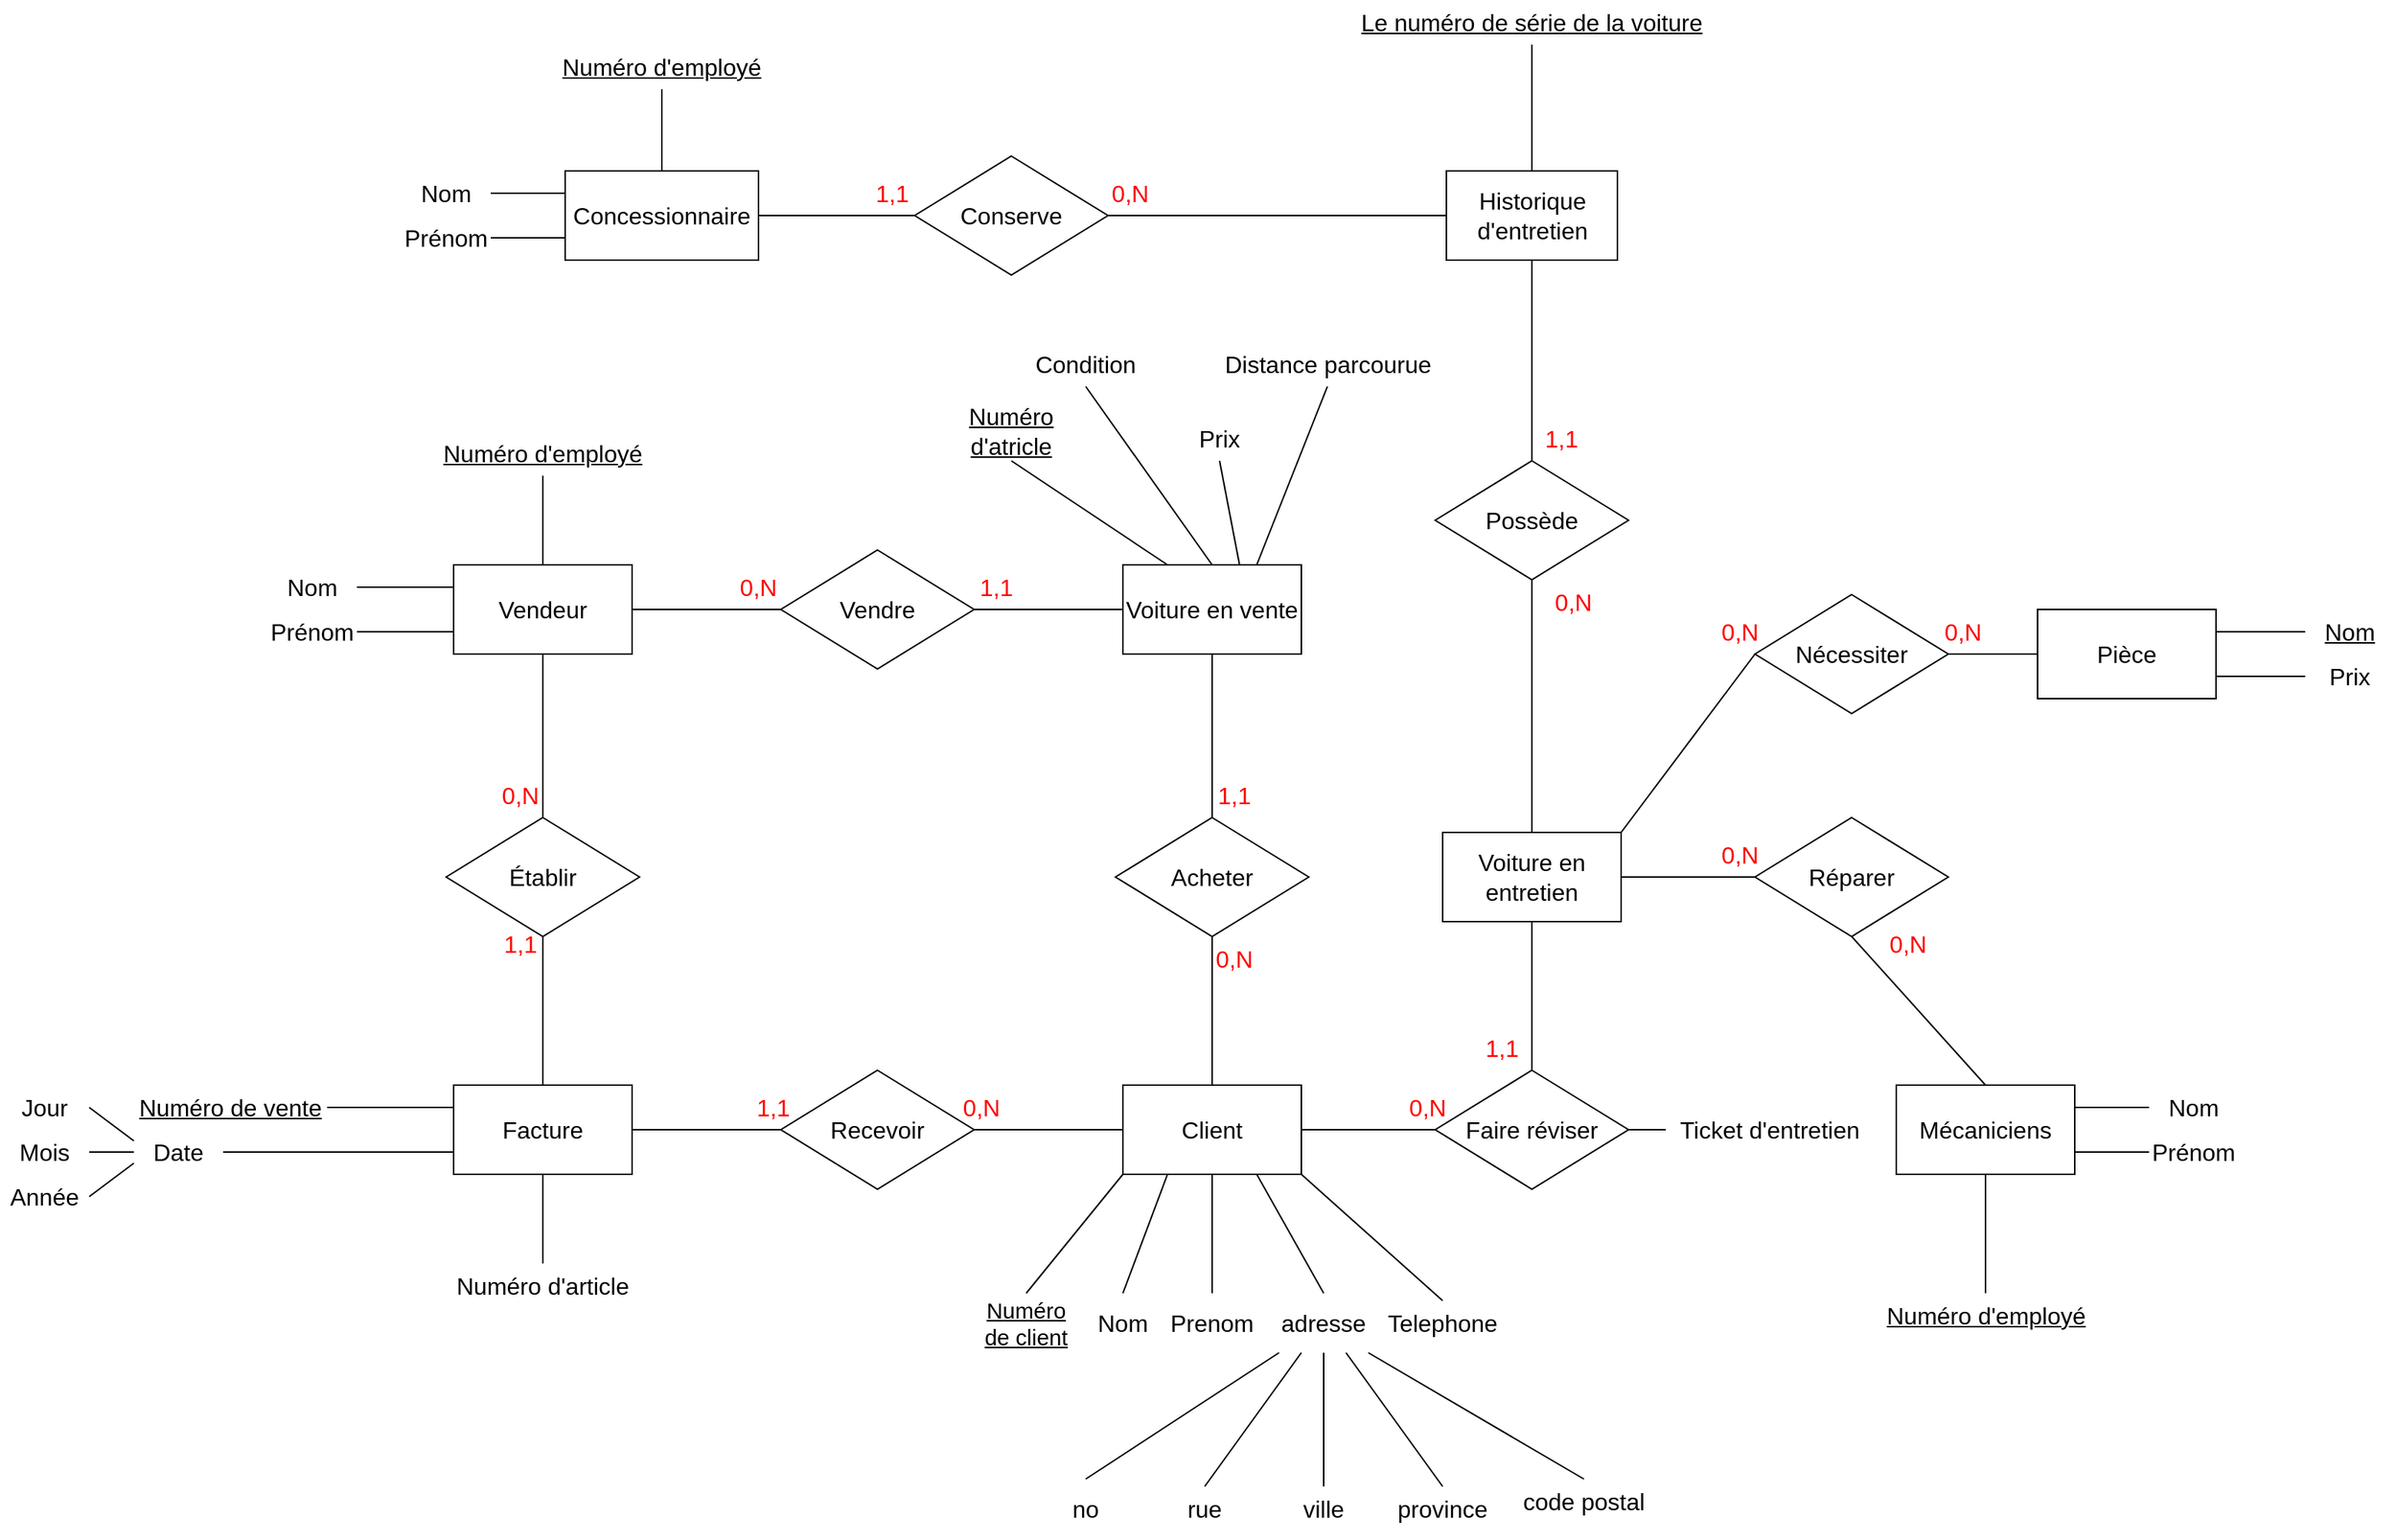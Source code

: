 <mxfile version="20.8.16" type="device"><diagram name="Page-1" id="u5-QcDXNGQs3DdJ_YYm3"><mxGraphModel dx="3183" dy="2320" grid="1" gridSize="10" guides="1" tooltips="1" connect="1" arrows="1" fold="1" page="1" pageScale="1" pageWidth="850" pageHeight="1100" math="0" shadow="0"><root><mxCell id="0"/><mxCell id="1" parent="0"/><mxCell id="wSGJJb9sADrRuyZuRk6Y-1" value="&lt;span style=&quot;font-size: 16px;&quot;&gt;Vendeur&lt;/span&gt;" style="rounded=0;whiteSpace=wrap;html=1;" parent="1" vertex="1"><mxGeometry x="275" y="110" width="120" height="60" as="geometry"/></mxCell><mxCell id="wSGJJb9sADrRuyZuRk6Y-2" value="Voiture en vente" style="rounded=0;whiteSpace=wrap;html=1;fontSize=16;" parent="1" vertex="1"><mxGeometry x="725" y="110" width="120" height="60" as="geometry"/></mxCell><mxCell id="wSGJJb9sADrRuyZuRk6Y-3" value="Client" style="rounded=0;whiteSpace=wrap;html=1;fontSize=16;" parent="1" vertex="1"><mxGeometry x="725" y="460" width="120" height="60" as="geometry"/></mxCell><mxCell id="wSGJJb9sADrRuyZuRk6Y-4" value="Facture" style="rounded=0;whiteSpace=wrap;html=1;fontSize=16;" parent="1" vertex="1"><mxGeometry x="275" y="460" width="120" height="60" as="geometry"/></mxCell><mxCell id="wSGJJb9sADrRuyZuRk6Y-6" value="Historique d'entretien" style="rounded=0;whiteSpace=wrap;html=1;fontSize=16;" parent="1" vertex="1"><mxGeometry x="942.5" y="-155" width="115" height="60" as="geometry"/></mxCell><mxCell id="ppvkuMsorITfe95TQlcD-1" value="&lt;font style=&quot;font-size: 16px;&quot;&gt;Vendre&lt;/font&gt;" style="rhombus;whiteSpace=wrap;html=1;" parent="1" vertex="1"><mxGeometry x="495" y="100" width="130" height="80" as="geometry"/></mxCell><mxCell id="ppvkuMsorITfe95TQlcD-2" value="" style="endArrow=none;html=1;rounded=0;fontSize=16;exitX=1;exitY=0.5;exitDx=0;exitDy=0;entryX=0;entryY=0.5;entryDx=0;entryDy=0;" parent="1" source="wSGJJb9sADrRuyZuRk6Y-1" target="ppvkuMsorITfe95TQlcD-1" edge="1"><mxGeometry width="50" height="50" relative="1" as="geometry"><mxPoint x="635" y="380" as="sourcePoint"/><mxPoint x="685" y="330" as="targetPoint"/></mxGeometry></mxCell><mxCell id="ppvkuMsorITfe95TQlcD-3" value="" style="endArrow=none;html=1;rounded=0;fontSize=16;exitX=1;exitY=0.5;exitDx=0;exitDy=0;entryX=0;entryY=0.5;entryDx=0;entryDy=0;" parent="1" source="ppvkuMsorITfe95TQlcD-1" target="wSGJJb9sADrRuyZuRk6Y-2" edge="1"><mxGeometry width="50" height="50" relative="1" as="geometry"><mxPoint x="585" y="380" as="sourcePoint"/><mxPoint x="635" y="330" as="targetPoint"/></mxGeometry></mxCell><mxCell id="ppvkuMsorITfe95TQlcD-5" value="&lt;font style=&quot;font-size: 16px;&quot;&gt;Acheter&lt;/font&gt;" style="rhombus;whiteSpace=wrap;html=1;" parent="1" vertex="1"><mxGeometry x="720" y="280" width="130" height="80" as="geometry"/></mxCell><mxCell id="ppvkuMsorITfe95TQlcD-6" value="" style="endArrow=none;html=1;rounded=0;fontSize=16;entryX=0.5;entryY=1;entryDx=0;entryDy=0;exitX=0.5;exitY=0;exitDx=0;exitDy=0;" parent="1" source="ppvkuMsorITfe95TQlcD-5" target="wSGJJb9sADrRuyZuRk6Y-2" edge="1"><mxGeometry width="50" height="50" relative="1" as="geometry"><mxPoint x="585" y="380" as="sourcePoint"/><mxPoint x="635" y="330" as="targetPoint"/></mxGeometry></mxCell><mxCell id="ppvkuMsorITfe95TQlcD-7" value="" style="endArrow=none;html=1;rounded=0;fontSize=16;entryX=0.5;entryY=1;entryDx=0;entryDy=0;exitX=0.5;exitY=0;exitDx=0;exitDy=0;" parent="1" source="wSGJJb9sADrRuyZuRk6Y-3" target="ppvkuMsorITfe95TQlcD-5" edge="1"><mxGeometry width="50" height="50" relative="1" as="geometry"><mxPoint x="585" y="380" as="sourcePoint"/><mxPoint x="635" y="330" as="targetPoint"/></mxGeometry></mxCell><mxCell id="ppvkuMsorITfe95TQlcD-8" value="&lt;font style=&quot;font-size: 16px;&quot;&gt;Faire réviser&lt;/font&gt;" style="rhombus;whiteSpace=wrap;html=1;" parent="1" vertex="1"><mxGeometry x="935" y="450" width="130" height="80" as="geometry"/></mxCell><mxCell id="ppvkuMsorITfe95TQlcD-9" value="" style="endArrow=none;html=1;rounded=0;fontSize=16;exitX=0;exitY=0.5;exitDx=0;exitDy=0;entryX=1;entryY=0.5;entryDx=0;entryDy=0;" parent="1" source="ppvkuMsorITfe95TQlcD-8" target="wSGJJb9sADrRuyZuRk6Y-3" edge="1"><mxGeometry width="50" height="50" relative="1" as="geometry"><mxPoint x="945" y="470" as="sourcePoint"/><mxPoint x="1085" y="580" as="targetPoint"/></mxGeometry></mxCell><mxCell id="ppvkuMsorITfe95TQlcD-10" value="" style="endArrow=none;html=1;rounded=0;fontSize=16;exitX=0.5;exitY=0;exitDx=0;exitDy=0;entryX=0.5;entryY=1;entryDx=0;entryDy=0;" parent="1" source="ppvkuMsorITfe95TQlcD-8" target="8kF0n_-twdD4lsMgrRut-1" edge="1"><mxGeometry width="50" height="50" relative="1" as="geometry"><mxPoint x="585" y="380" as="sourcePoint"/><mxPoint x="635" y="330" as="targetPoint"/></mxGeometry></mxCell><mxCell id="ppvkuMsorITfe95TQlcD-11" value="Concessionnaire" style="rounded=0;whiteSpace=wrap;html=1;fontSize=16;" parent="1" vertex="1"><mxGeometry x="350" y="-155" width="130" height="60" as="geometry"/></mxCell><mxCell id="ppvkuMsorITfe95TQlcD-12" value="Mécaniciens" style="rounded=0;whiteSpace=wrap;html=1;fontSize=16;" parent="1" vertex="1"><mxGeometry x="1245" y="460" width="120" height="60" as="geometry"/></mxCell><mxCell id="ppvkuMsorITfe95TQlcD-13" value="" style="endArrow=none;html=1;rounded=0;fontSize=16;exitX=1;exitY=0.5;exitDx=0;exitDy=0;entryX=0;entryY=0.5;entryDx=0;entryDy=0;" parent="1" source="8kF0n_-twdD4lsMgrRut-1" target="ppvkuMsorITfe95TQlcD-14" edge="1"><mxGeometry width="50" height="50" relative="1" as="geometry"><mxPoint x="665" y="370" as="sourcePoint"/><mxPoint x="945" y="140" as="targetPoint"/></mxGeometry></mxCell><mxCell id="ppvkuMsorITfe95TQlcD-14" value="&lt;font style=&quot;font-size: 16px;&quot;&gt;Réparer&lt;/font&gt;" style="rhombus;whiteSpace=wrap;html=1;" parent="1" vertex="1"><mxGeometry x="1150" y="280" width="130" height="80" as="geometry"/></mxCell><mxCell id="ppvkuMsorITfe95TQlcD-16" value="" style="endArrow=none;html=1;rounded=0;fontSize=16;entryX=0.5;entryY=0;entryDx=0;entryDy=0;exitX=0.5;exitY=1;exitDx=0;exitDy=0;" parent="1" source="ppvkuMsorITfe95TQlcD-14" target="ppvkuMsorITfe95TQlcD-12" edge="1"><mxGeometry width="50" height="50" relative="1" as="geometry"><mxPoint x="715" y="370" as="sourcePoint"/><mxPoint x="765" y="320" as="targetPoint"/></mxGeometry></mxCell><mxCell id="ppvkuMsorITfe95TQlcD-18" value="Pièce" style="rounded=0;whiteSpace=wrap;html=1;fontSize=16;" parent="1" vertex="1"><mxGeometry x="1340" y="140" width="120" height="60" as="geometry"/></mxCell><mxCell id="ppvkuMsorITfe95TQlcD-25" value="&lt;font style=&quot;font-size: 16px;&quot;&gt;Conserve&lt;/font&gt;" style="rhombus;whiteSpace=wrap;html=1;" parent="1" vertex="1"><mxGeometry x="585" y="-165" width="130" height="80" as="geometry"/></mxCell><mxCell id="ppvkuMsorITfe95TQlcD-28" value="" style="endArrow=none;html=1;rounded=0;fontSize=16;exitX=1;exitY=0.5;exitDx=0;exitDy=0;entryX=0;entryY=0.5;entryDx=0;entryDy=0;" parent="1" source="ppvkuMsorITfe95TQlcD-11" target="ppvkuMsorITfe95TQlcD-25" edge="1"><mxGeometry width="50" height="50" relative="1" as="geometry"><mxPoint x="805" y="-245" as="sourcePoint"/><mxPoint x="855" y="-295" as="targetPoint"/></mxGeometry></mxCell><mxCell id="ppvkuMsorITfe95TQlcD-29" value="" style="endArrow=none;html=1;rounded=0;fontSize=16;exitX=1;exitY=0.5;exitDx=0;exitDy=0;entryX=0;entryY=0.5;entryDx=0;entryDy=0;" parent="1" source="ppvkuMsorITfe95TQlcD-25" target="wSGJJb9sADrRuyZuRk6Y-6" edge="1"><mxGeometry width="50" height="50" relative="1" as="geometry"><mxPoint x="595" y="-235" as="sourcePoint"/><mxPoint x="645" y="-285" as="targetPoint"/></mxGeometry></mxCell><mxCell id="ppvkuMsorITfe95TQlcD-33" value="&lt;font style=&quot;font-size: 16px;&quot;&gt;Nécessiter&lt;/font&gt;" style="rhombus;whiteSpace=wrap;html=1;" parent="1" vertex="1"><mxGeometry x="1150" y="130" width="130" height="80" as="geometry"/></mxCell><mxCell id="ppvkuMsorITfe95TQlcD-34" value="" style="endArrow=none;html=1;rounded=0;fontSize=16;entryX=0;entryY=0.5;entryDx=0;entryDy=0;exitX=1;exitY=0.5;exitDx=0;exitDy=0;" parent="1" source="ppvkuMsorITfe95TQlcD-33" target="ppvkuMsorITfe95TQlcD-18" edge="1"><mxGeometry width="50" height="50" relative="1" as="geometry"><mxPoint x="1060" y="130" as="sourcePoint"/><mxPoint x="1210" y="30" as="targetPoint"/></mxGeometry></mxCell><mxCell id="ppvkuMsorITfe95TQlcD-35" value="&lt;font color=&quot;#ff0000&quot;&gt;0,N&lt;/font&gt;" style="text;html=1;strokeColor=none;fillColor=none;align=center;verticalAlign=middle;whiteSpace=wrap;rounded=0;fontSize=16;" parent="1" vertex="1"><mxGeometry x="450" y="110" width="60" height="30" as="geometry"/></mxCell><mxCell id="ppvkuMsorITfe95TQlcD-37" value="&lt;font color=&quot;#ff0000&quot;&gt;1,1&lt;/font&gt;" style="text;html=1;strokeColor=none;fillColor=none;align=center;verticalAlign=middle;whiteSpace=wrap;rounded=0;fontSize=16;" parent="1" vertex="1"><mxGeometry x="610" y="110" width="60" height="30" as="geometry"/></mxCell><mxCell id="ppvkuMsorITfe95TQlcD-39" value="&lt;font color=&quot;#ff0000&quot;&gt;1,1&lt;/font&gt;" style="text;html=1;strokeColor=none;fillColor=none;align=center;verticalAlign=middle;whiteSpace=wrap;rounded=0;fontSize=16;" parent="1" vertex="1"><mxGeometry x="770" y="250" width="60" height="30" as="geometry"/></mxCell><mxCell id="ppvkuMsorITfe95TQlcD-40" value="&lt;font color=&quot;#ff0000&quot;&gt;0,N&lt;/font&gt;" style="text;html=1;strokeColor=none;fillColor=none;align=center;verticalAlign=middle;whiteSpace=wrap;rounded=0;fontSize=16;" parent="1" vertex="1"><mxGeometry x="770" y="360" width="60" height="30" as="geometry"/></mxCell><mxCell id="ppvkuMsorITfe95TQlcD-42" value="&lt;font color=&quot;#ff0000&quot;&gt;0,N&lt;/font&gt;" style="text;html=1;strokeColor=none;fillColor=none;align=center;verticalAlign=middle;whiteSpace=wrap;rounded=0;fontSize=16;" parent="1" vertex="1"><mxGeometry x="900" y="460" width="60" height="30" as="geometry"/></mxCell><mxCell id="ppvkuMsorITfe95TQlcD-43" value="&lt;font color=&quot;#ff0000&quot;&gt;1,1&lt;/font&gt;" style="text;html=1;strokeColor=none;fillColor=none;align=center;verticalAlign=middle;whiteSpace=wrap;rounded=0;fontSize=16;" parent="1" vertex="1"><mxGeometry x="950" y="420" width="60" height="30" as="geometry"/></mxCell><mxCell id="ppvkuMsorITfe95TQlcD-44" value="&lt;font color=&quot;#ff0000&quot;&gt;0,N&lt;/font&gt;" style="text;html=1;strokeColor=none;fillColor=none;align=center;verticalAlign=middle;whiteSpace=wrap;rounded=0;fontSize=16;" parent="1" vertex="1"><mxGeometry x="700" y="-155" width="60" height="30" as="geometry"/></mxCell><mxCell id="ppvkuMsorITfe95TQlcD-45" value="&lt;font color=&quot;#ff0000&quot;&gt;1,1&lt;/font&gt;" style="text;html=1;strokeColor=none;fillColor=none;align=center;verticalAlign=middle;whiteSpace=wrap;rounded=0;fontSize=16;" parent="1" vertex="1"><mxGeometry x="540" y="-155" width="60" height="30" as="geometry"/></mxCell><mxCell id="ppvkuMsorITfe95TQlcD-48" value="&lt;font color=&quot;#ff0000&quot;&gt;0,N&lt;/font&gt;" style="text;html=1;strokeColor=none;fillColor=none;align=center;verticalAlign=middle;whiteSpace=wrap;rounded=0;fontSize=16;" parent="1" vertex="1"><mxGeometry x="1110" y="140" width="60" height="30" as="geometry"/></mxCell><mxCell id="ppvkuMsorITfe95TQlcD-49" value="&lt;font color=&quot;#ff0000&quot;&gt;0,N&lt;/font&gt;" style="text;html=1;strokeColor=none;fillColor=none;align=center;verticalAlign=middle;whiteSpace=wrap;rounded=0;fontSize=16;" parent="1" vertex="1"><mxGeometry x="1260" y="140" width="60" height="30" as="geometry"/></mxCell><mxCell id="ppvkuMsorITfe95TQlcD-50" value="&lt;font color=&quot;#ff0000&quot;&gt;0,N&lt;/font&gt;" style="text;html=1;strokeColor=none;fillColor=none;align=center;verticalAlign=middle;whiteSpace=wrap;rounded=0;fontSize=16;" parent="1" vertex="1"><mxGeometry x="1110" y="290" width="60" height="30" as="geometry"/></mxCell><mxCell id="ppvkuMsorITfe95TQlcD-51" value="&lt;font color=&quot;#ff0000&quot;&gt;0,N&lt;/font&gt;" style="text;html=1;strokeColor=none;fillColor=none;align=center;verticalAlign=middle;whiteSpace=wrap;rounded=0;fontSize=16;" parent="1" vertex="1"><mxGeometry x="1222.5" y="350" width="60" height="30" as="geometry"/></mxCell><mxCell id="WsDrB_sBcOW7_bS6wihz-1" value="&lt;u&gt;&lt;font style=&quot;font-size: 16px;&quot;&gt;Le numéro de série de la voiture&lt;/font&gt;&lt;/u&gt;" style="text;html=1;strokeColor=none;fillColor=none;align=center;verticalAlign=middle;whiteSpace=wrap;rounded=0;" parent="1" vertex="1"><mxGeometry x="875" y="-270" width="250" height="30" as="geometry"/></mxCell><mxCell id="WsDrB_sBcOW7_bS6wihz-3" value="" style="endArrow=none;html=1;rounded=0;entryX=0.5;entryY=1;entryDx=0;entryDy=0;exitX=0.5;exitY=0;exitDx=0;exitDy=0;" parent="1" source="wSGJJb9sADrRuyZuRk6Y-6" target="WsDrB_sBcOW7_bS6wihz-1" edge="1"><mxGeometry width="50" height="50" relative="1" as="geometry"><mxPoint x="860" y="-170" as="sourcePoint"/><mxPoint x="400" y="-45" as="targetPoint"/></mxGeometry></mxCell><mxCell id="WsDrB_sBcOW7_bS6wihz-4" value="" style="endArrow=none;html=1;rounded=0;exitX=0.5;exitY=1;exitDx=0;exitDy=0;entryX=0.5;entryY=0;entryDx=0;entryDy=0;" parent="1" source="WsDrB_sBcOW7_bS6wihz-9" target="wSGJJb9sADrRuyZuRk6Y-4" edge="1"><mxGeometry width="50" height="50" relative="1" as="geometry"><mxPoint x="680" y="330" as="sourcePoint"/><mxPoint x="730" y="280" as="targetPoint"/></mxGeometry></mxCell><mxCell id="WsDrB_sBcOW7_bS6wihz-5" value="" style="endArrow=none;html=1;rounded=0;exitX=1;exitY=0.5;exitDx=0;exitDy=0;entryX=0;entryY=0.5;entryDx=0;entryDy=0;" parent="1" source="wSGJJb9sADrRuyZuRk6Y-4" target="WsDrB_sBcOW7_bS6wihz-10" edge="1"><mxGeometry width="50" height="50" relative="1" as="geometry"><mxPoint x="680" y="330" as="sourcePoint"/><mxPoint x="730" y="280" as="targetPoint"/></mxGeometry></mxCell><mxCell id="WsDrB_sBcOW7_bS6wihz-7" value="&lt;font color=&quot;#ff0000&quot;&gt;1,1&lt;/font&gt;" style="text;html=1;strokeColor=none;fillColor=none;align=center;verticalAlign=middle;whiteSpace=wrap;rounded=0;fontSize=16;" parent="1" vertex="1"><mxGeometry x="290" y="350" width="60" height="30" as="geometry"/></mxCell><mxCell id="WsDrB_sBcOW7_bS6wihz-8" value="&lt;font color=&quot;#ff0000&quot;&gt;1,1&lt;/font&gt;" style="text;html=1;strokeColor=none;fillColor=none;align=center;verticalAlign=middle;whiteSpace=wrap;rounded=0;fontSize=16;" parent="1" vertex="1"><mxGeometry x="460" y="460" width="60" height="30" as="geometry"/></mxCell><mxCell id="WsDrB_sBcOW7_bS6wihz-9" value="&lt;font style=&quot;font-size: 16px;&quot;&gt;Établir&lt;/font&gt;" style="rhombus;whiteSpace=wrap;html=1;" parent="1" vertex="1"><mxGeometry x="270" y="280" width="130" height="80" as="geometry"/></mxCell><mxCell id="WsDrB_sBcOW7_bS6wihz-10" value="&lt;font style=&quot;font-size: 16px;&quot;&gt;Recevoir&lt;/font&gt;" style="rhombus;whiteSpace=wrap;html=1;" parent="1" vertex="1"><mxGeometry x="495" y="450" width="130" height="80" as="geometry"/></mxCell><mxCell id="WsDrB_sBcOW7_bS6wihz-11" value="" style="endArrow=none;html=1;rounded=0;entryX=0.5;entryY=1;entryDx=0;entryDy=0;exitX=0.5;exitY=0;exitDx=0;exitDy=0;" parent="1" source="WsDrB_sBcOW7_bS6wihz-9" target="wSGJJb9sADrRuyZuRk6Y-1" edge="1"><mxGeometry width="50" height="50" relative="1" as="geometry"><mxPoint x="600" y="330" as="sourcePoint"/><mxPoint x="650" y="280" as="targetPoint"/></mxGeometry></mxCell><mxCell id="WsDrB_sBcOW7_bS6wihz-12" value="" style="endArrow=none;html=1;rounded=0;exitX=1;exitY=0.5;exitDx=0;exitDy=0;entryX=0;entryY=0.5;entryDx=0;entryDy=0;" parent="1" source="WsDrB_sBcOW7_bS6wihz-10" target="wSGJJb9sADrRuyZuRk6Y-3" edge="1"><mxGeometry width="50" height="50" relative="1" as="geometry"><mxPoint x="600" y="330" as="sourcePoint"/><mxPoint x="700" y="480" as="targetPoint"/></mxGeometry></mxCell><mxCell id="WsDrB_sBcOW7_bS6wihz-13" value="&lt;font color=&quot;#ff0000&quot;&gt;0,N&lt;/font&gt;" style="text;html=1;strokeColor=none;fillColor=none;align=center;verticalAlign=middle;whiteSpace=wrap;rounded=0;fontSize=16;" parent="1" vertex="1"><mxGeometry x="600" y="460" width="60" height="30" as="geometry"/></mxCell><mxCell id="WsDrB_sBcOW7_bS6wihz-14" value="&lt;font color=&quot;#ff0000&quot;&gt;0,N&lt;/font&gt;" style="text;html=1;strokeColor=none;fillColor=none;align=center;verticalAlign=middle;whiteSpace=wrap;rounded=0;fontSize=16;" parent="1" vertex="1"><mxGeometry x="290" y="250" width="60" height="30" as="geometry"/></mxCell><mxCell id="WsDrB_sBcOW7_bS6wihz-15" value="&lt;font style=&quot;font-size: 16px;&quot;&gt;Ticket d'entretien&lt;/font&gt;" style="text;html=1;strokeColor=none;fillColor=none;align=center;verticalAlign=middle;whiteSpace=wrap;rounded=0;" parent="1" vertex="1"><mxGeometry x="1090" y="477.5" width="140" height="25" as="geometry"/></mxCell><mxCell id="WsDrB_sBcOW7_bS6wihz-16" value="" style="endArrow=none;html=1;rounded=0;entryX=0;entryY=0.5;entryDx=0;entryDy=0;exitX=1;exitY=0.5;exitDx=0;exitDy=0;" parent="1" source="ppvkuMsorITfe95TQlcD-8" target="WsDrB_sBcOW7_bS6wihz-15" edge="1"><mxGeometry width="50" height="50" relative="1" as="geometry"><mxPoint x="1040" y="500" as="sourcePoint"/><mxPoint x="1100" y="440" as="targetPoint"/></mxGeometry></mxCell><mxCell id="WsDrB_sBcOW7_bS6wihz-18" value="" style="endArrow=none;html=1;rounded=0;fontSize=16;exitX=1;exitY=0;exitDx=0;exitDy=0;entryX=0;entryY=0.5;entryDx=0;entryDy=0;" parent="1" source="8kF0n_-twdD4lsMgrRut-1" target="ppvkuMsorITfe95TQlcD-33" edge="1"><mxGeometry width="50" height="50" relative="1" as="geometry"><mxPoint x="1060" y="100" as="sourcePoint"/><mxPoint x="935" y="20" as="targetPoint"/></mxGeometry></mxCell><mxCell id="WsDrB_sBcOW7_bS6wihz-22" value="Possède" style="rhombus;whiteSpace=wrap;html=1;fontSize=16;" parent="1" vertex="1"><mxGeometry x="935" y="40" width="130" height="80" as="geometry"/></mxCell><mxCell id="WsDrB_sBcOW7_bS6wihz-23" value="" style="endArrow=none;html=1;rounded=0;fontSize=16;entryX=0.5;entryY=1;entryDx=0;entryDy=0;exitX=0.5;exitY=0;exitDx=0;exitDy=0;" parent="1" source="8kF0n_-twdD4lsMgrRut-1" target="WsDrB_sBcOW7_bS6wihz-22" edge="1"><mxGeometry width="50" height="50" relative="1" as="geometry"><mxPoint x="950" y="280" as="sourcePoint"/><mxPoint x="820" y="100" as="targetPoint"/></mxGeometry></mxCell><mxCell id="WsDrB_sBcOW7_bS6wihz-24" value="" style="endArrow=none;html=1;rounded=0;fontSize=16;entryX=0.5;entryY=0;entryDx=0;entryDy=0;exitX=0.5;exitY=1;exitDx=0;exitDy=0;" parent="1" source="wSGJJb9sADrRuyZuRk6Y-6" target="WsDrB_sBcOW7_bS6wihz-22" edge="1"><mxGeometry width="50" height="50" relative="1" as="geometry"><mxPoint x="770" y="150" as="sourcePoint"/><mxPoint x="820" y="100" as="targetPoint"/></mxGeometry></mxCell><mxCell id="WsDrB_sBcOW7_bS6wihz-25" value="&lt;font color=&quot;#ff0000&quot;&gt;0,N&lt;/font&gt;" style="text;html=1;strokeColor=none;fillColor=none;align=center;verticalAlign=middle;whiteSpace=wrap;rounded=0;fontSize=16;" parent="1" vertex="1"><mxGeometry x="997.5" y="120" width="60" height="30" as="geometry"/></mxCell><mxCell id="WsDrB_sBcOW7_bS6wihz-26" value="&lt;font color=&quot;#ff0000&quot;&gt;1,1&lt;/font&gt;" style="text;html=1;strokeColor=none;fillColor=none;align=center;verticalAlign=middle;whiteSpace=wrap;rounded=0;fontSize=16;" parent="1" vertex="1"><mxGeometry x="990" y="10" width="60" height="30" as="geometry"/></mxCell><mxCell id="WsDrB_sBcOW7_bS6wihz-27" value="&lt;u&gt;&lt;font style=&quot;font-size: 16px;&quot;&gt;Numéro d'employé&lt;/font&gt;&lt;/u&gt;" style="text;html=1;strokeColor=none;fillColor=none;align=center;verticalAlign=middle;whiteSpace=wrap;rounded=0;fontSize=16;" parent="1" vertex="1"><mxGeometry x="340" y="-240" width="150" height="30" as="geometry"/></mxCell><mxCell id="WsDrB_sBcOW7_bS6wihz-28" value="" style="endArrow=none;html=1;rounded=0;fontSize=16;entryX=0.5;entryY=1;entryDx=0;entryDy=0;exitX=0.5;exitY=0;exitDx=0;exitDy=0;" parent="1" source="ppvkuMsorITfe95TQlcD-11" target="WsDrB_sBcOW7_bS6wihz-27" edge="1"><mxGeometry width="50" height="50" relative="1" as="geometry"><mxPoint x="980" y="-20" as="sourcePoint"/><mxPoint x="1030" y="-70" as="targetPoint"/></mxGeometry></mxCell><mxCell id="WsDrB_sBcOW7_bS6wihz-29" value="&lt;font style=&quot;font-size: 16px;&quot;&gt;Nom&lt;/font&gt;" style="text;html=1;strokeColor=none;fillColor=none;align=center;verticalAlign=middle;whiteSpace=wrap;rounded=0;fontSize=16;" parent="1" vertex="1"><mxGeometry x="240" y="-155" width="60" height="30" as="geometry"/></mxCell><mxCell id="WsDrB_sBcOW7_bS6wihz-31" value="" style="endArrow=none;html=1;rounded=0;fontSize=12;exitX=1;exitY=0.5;exitDx=0;exitDy=0;entryX=0;entryY=0.25;entryDx=0;entryDy=0;" parent="1" source="WsDrB_sBcOW7_bS6wihz-29" target="ppvkuMsorITfe95TQlcD-11" edge="1"><mxGeometry width="50" height="50" relative="1" as="geometry"><mxPoint x="980" y="-20" as="sourcePoint"/><mxPoint x="1030" y="-70" as="targetPoint"/></mxGeometry></mxCell><mxCell id="WsDrB_sBcOW7_bS6wihz-32" value="&lt;font style=&quot;font-size: 16px;&quot;&gt;Prénom&lt;/font&gt;" style="text;html=1;strokeColor=none;fillColor=none;align=center;verticalAlign=middle;whiteSpace=wrap;rounded=0;fontSize=12;" parent="1" vertex="1"><mxGeometry x="240" y="-125" width="60" height="30" as="geometry"/></mxCell><mxCell id="WsDrB_sBcOW7_bS6wihz-33" value="" style="endArrow=none;html=1;rounded=0;fontSize=12;entryX=1;entryY=0.5;entryDx=0;entryDy=0;exitX=0;exitY=0.75;exitDx=0;exitDy=0;" parent="1" source="ppvkuMsorITfe95TQlcD-11" target="WsDrB_sBcOW7_bS6wihz-32" edge="1"><mxGeometry width="50" height="50" relative="1" as="geometry"><mxPoint x="980" y="-20" as="sourcePoint"/><mxPoint x="1030" y="-70" as="targetPoint"/></mxGeometry></mxCell><mxCell id="WsDrB_sBcOW7_bS6wihz-43" value="&lt;u&gt;&lt;font style=&quot;font-size: 16px;&quot;&gt;Numéro d'employé&lt;/font&gt;&lt;/u&gt;" style="text;html=1;strokeColor=none;fillColor=none;align=center;verticalAlign=middle;whiteSpace=wrap;rounded=0;fontSize=16;" parent="1" vertex="1"><mxGeometry x="260" y="20" width="150" height="30" as="geometry"/></mxCell><mxCell id="WsDrB_sBcOW7_bS6wihz-44" value="" style="endArrow=none;html=1;rounded=0;fontSize=16;entryX=0.5;entryY=1;entryDx=0;entryDy=0;exitX=0.5;exitY=0;exitDx=0;exitDy=0;" parent="1" source="wSGJJb9sADrRuyZuRk6Y-1" target="WsDrB_sBcOW7_bS6wihz-43" edge="1"><mxGeometry width="50" height="50" relative="1" as="geometry"><mxPoint x="330" y="40" as="sourcePoint"/><mxPoint x="950" y="112.5" as="targetPoint"/></mxGeometry></mxCell><mxCell id="WsDrB_sBcOW7_bS6wihz-45" value="&lt;font style=&quot;font-size: 16px;&quot;&gt;Nom&lt;/font&gt;" style="text;html=1;strokeColor=none;fillColor=none;align=center;verticalAlign=middle;whiteSpace=wrap;rounded=0;fontSize=16;" parent="1" vertex="1"><mxGeometry x="150" y="103.75" width="60" height="42.5" as="geometry"/></mxCell><mxCell id="WsDrB_sBcOW7_bS6wihz-46" value="" style="endArrow=none;html=1;rounded=0;fontSize=12;exitX=1;exitY=0.5;exitDx=0;exitDy=0;entryX=0;entryY=0.25;entryDx=0;entryDy=0;" parent="1" source="WsDrB_sBcOW7_bS6wihz-45" target="wSGJJb9sADrRuyZuRk6Y-1" edge="1"><mxGeometry width="50" height="50" relative="1" as="geometry"><mxPoint x="900" y="162.5" as="sourcePoint"/><mxPoint x="300" y="39" as="targetPoint"/></mxGeometry></mxCell><mxCell id="WsDrB_sBcOW7_bS6wihz-47" value="&lt;font style=&quot;font-size: 16px;&quot;&gt;Prénom&lt;/font&gt;" style="text;html=1;strokeColor=none;fillColor=none;align=center;verticalAlign=middle;whiteSpace=wrap;rounded=0;fontSize=12;" parent="1" vertex="1"><mxGeometry x="150" y="140" width="60" height="30" as="geometry"/></mxCell><mxCell id="WsDrB_sBcOW7_bS6wihz-48" value="" style="endArrow=none;html=1;rounded=0;fontSize=12;entryX=1;entryY=0.5;entryDx=0;entryDy=0;exitX=0;exitY=0.75;exitDx=0;exitDy=0;" parent="1" source="wSGJJb9sADrRuyZuRk6Y-1" target="WsDrB_sBcOW7_bS6wihz-47" edge="1"><mxGeometry width="50" height="50" relative="1" as="geometry"><mxPoint x="270" y="70" as="sourcePoint"/><mxPoint x="950" y="112.5" as="targetPoint"/></mxGeometry></mxCell><mxCell id="LFiv45YK_Vc7f3-UELxo-1" value="&lt;font style=&quot;font-size: 16px;&quot;&gt;Nom&lt;/font&gt;" style="text;html=1;strokeColor=none;fillColor=none;align=center;verticalAlign=middle;whiteSpace=wrap;rounded=0;" parent="1" vertex="1"><mxGeometry x="695" y="600" width="60" height="40" as="geometry"/></mxCell><mxCell id="LFiv45YK_Vc7f3-UELxo-2" value="&lt;u&gt;&lt;font style=&quot;font-size: 15px;&quot;&gt;Numéro de client&lt;/font&gt;&lt;/u&gt;" style="text;html=1;strokeColor=none;fillColor=none;align=center;verticalAlign=middle;whiteSpace=wrap;rounded=0;" parent="1" vertex="1"><mxGeometry x="630" y="600" width="60" height="40" as="geometry"/></mxCell><mxCell id="LFiv45YK_Vc7f3-UELxo-3" value="&lt;font style=&quot;font-size: 16px;&quot;&gt;Prenom&lt;/font&gt;" style="text;html=1;strokeColor=none;fillColor=none;align=center;verticalAlign=middle;whiteSpace=wrap;rounded=0;" parent="1" vertex="1"><mxGeometry x="755" y="600" width="60" height="40" as="geometry"/></mxCell><mxCell id="LFiv45YK_Vc7f3-UELxo-4" value="&lt;font style=&quot;font-size: 16px;&quot;&gt;adresse&lt;/font&gt;" style="text;html=1;strokeColor=none;fillColor=none;align=center;verticalAlign=middle;whiteSpace=wrap;rounded=0;" parent="1" vertex="1"><mxGeometry x="830" y="600" width="60" height="40" as="geometry"/></mxCell><mxCell id="LFiv45YK_Vc7f3-UELxo-6" value="&lt;font style=&quot;font-size: 16px;&quot;&gt;Telephone&lt;/font&gt;" style="text;html=1;strokeColor=none;fillColor=none;align=center;verticalAlign=middle;whiteSpace=wrap;rounded=0;" parent="1" vertex="1"><mxGeometry x="910" y="605" width="60" height="30" as="geometry"/></mxCell><mxCell id="LFiv45YK_Vc7f3-UELxo-7" value="" style="endArrow=none;html=1;rounded=0;entryX=0;entryY=1;entryDx=0;entryDy=0;exitX=0.5;exitY=0;exitDx=0;exitDy=0;" parent="1" source="LFiv45YK_Vc7f3-UELxo-2" target="wSGJJb9sADrRuyZuRk6Y-3" edge="1"><mxGeometry width="50" height="50" relative="1" as="geometry"><mxPoint x="830" y="630" as="sourcePoint"/><mxPoint x="880" y="580" as="targetPoint"/></mxGeometry></mxCell><mxCell id="LFiv45YK_Vc7f3-UELxo-8" value="" style="endArrow=none;html=1;rounded=0;entryX=0.25;entryY=1;entryDx=0;entryDy=0;exitX=0.5;exitY=0;exitDx=0;exitDy=0;" parent="1" source="LFiv45YK_Vc7f3-UELxo-1" target="wSGJJb9sADrRuyZuRk6Y-3" edge="1"><mxGeometry width="50" height="50" relative="1" as="geometry"><mxPoint x="820" y="630" as="sourcePoint"/><mxPoint x="880" y="580" as="targetPoint"/></mxGeometry></mxCell><mxCell id="LFiv45YK_Vc7f3-UELxo-10" value="" style="endArrow=none;html=1;rounded=0;entryX=0.5;entryY=1;entryDx=0;entryDy=0;exitX=0.5;exitY=0;exitDx=0;exitDy=0;" parent="1" source="LFiv45YK_Vc7f3-UELxo-3" target="wSGJJb9sADrRuyZuRk6Y-3" edge="1"><mxGeometry width="50" height="50" relative="1" as="geometry"><mxPoint x="830" y="630" as="sourcePoint"/><mxPoint x="880" y="580" as="targetPoint"/></mxGeometry></mxCell><mxCell id="LFiv45YK_Vc7f3-UELxo-11" value="" style="endArrow=none;html=1;rounded=0;entryX=0.75;entryY=1;entryDx=0;entryDy=0;exitX=0.5;exitY=0;exitDx=0;exitDy=0;" parent="1" source="LFiv45YK_Vc7f3-UELxo-4" target="wSGJJb9sADrRuyZuRk6Y-3" edge="1"><mxGeometry width="50" height="50" relative="1" as="geometry"><mxPoint x="830" y="630" as="sourcePoint"/><mxPoint x="880" y="580" as="targetPoint"/></mxGeometry></mxCell><mxCell id="LFiv45YK_Vc7f3-UELxo-12" value="" style="endArrow=none;html=1;rounded=0;entryX=1;entryY=1;entryDx=0;entryDy=0;exitX=0.5;exitY=0;exitDx=0;exitDy=0;" parent="1" source="LFiv45YK_Vc7f3-UELxo-6" target="wSGJJb9sADrRuyZuRk6Y-3" edge="1"><mxGeometry width="50" height="50" relative="1" as="geometry"><mxPoint x="830" y="630" as="sourcePoint"/><mxPoint x="880" y="580" as="targetPoint"/></mxGeometry></mxCell><mxCell id="LFiv45YK_Vc7f3-UELxo-14" value="&lt;font style=&quot;font-size: 16px;&quot;&gt;code postal&lt;/font&gt;" style="text;html=1;strokeColor=none;fillColor=none;align=center;verticalAlign=middle;whiteSpace=wrap;rounded=0;" parent="1" vertex="1"><mxGeometry x="990" y="725" width="90" height="30" as="geometry"/></mxCell><mxCell id="LFiv45YK_Vc7f3-UELxo-15" value="&lt;font style=&quot;font-size: 16px;&quot;&gt;no&lt;/font&gt;" style="text;html=1;strokeColor=none;fillColor=none;align=center;verticalAlign=middle;whiteSpace=wrap;rounded=0;" parent="1" vertex="1"><mxGeometry x="670" y="725" width="60" height="40" as="geometry"/></mxCell><mxCell id="LFiv45YK_Vc7f3-UELxo-16" value="&lt;font style=&quot;font-size: 16px;&quot;&gt;province&lt;/font&gt;" style="text;html=1;strokeColor=none;fillColor=none;align=center;verticalAlign=middle;whiteSpace=wrap;rounded=0;" parent="1" vertex="1"><mxGeometry x="910" y="730" width="60" height="30" as="geometry"/></mxCell><mxCell id="LFiv45YK_Vc7f3-UELxo-17" value="&lt;font style=&quot;font-size: 16px;&quot;&gt;ville&lt;/font&gt;" style="text;html=1;strokeColor=none;fillColor=none;align=center;verticalAlign=middle;whiteSpace=wrap;rounded=0;" parent="1" vertex="1"><mxGeometry x="830" y="730" width="60" height="30" as="geometry"/></mxCell><mxCell id="LFiv45YK_Vc7f3-UELxo-18" value="&lt;font style=&quot;font-size: 16px;&quot;&gt;rue&lt;/font&gt;" style="text;html=1;strokeColor=none;fillColor=none;align=center;verticalAlign=middle;whiteSpace=wrap;rounded=0;" parent="1" vertex="1"><mxGeometry x="750" y="730" width="60" height="30" as="geometry"/></mxCell><mxCell id="LFiv45YK_Vc7f3-UELxo-19" value="" style="endArrow=none;html=1;rounded=0;fontSize=16;exitX=0.5;exitY=0;exitDx=0;exitDy=0;entryX=0;entryY=1;entryDx=0;entryDy=0;" parent="1" source="LFiv45YK_Vc7f3-UELxo-15" target="LFiv45YK_Vc7f3-UELxo-4" edge="1"><mxGeometry width="50" height="50" relative="1" as="geometry"><mxPoint x="830" y="590" as="sourcePoint"/><mxPoint x="880" y="540" as="targetPoint"/></mxGeometry></mxCell><mxCell id="LFiv45YK_Vc7f3-UELxo-20" value="" style="endArrow=none;html=1;rounded=0;fontSize=16;entryX=0.25;entryY=1;entryDx=0;entryDy=0;exitX=0.5;exitY=0;exitDx=0;exitDy=0;" parent="1" source="LFiv45YK_Vc7f3-UELxo-18" target="LFiv45YK_Vc7f3-UELxo-4" edge="1"><mxGeometry width="50" height="50" relative="1" as="geometry"><mxPoint x="820" y="590" as="sourcePoint"/><mxPoint x="880" y="540" as="targetPoint"/></mxGeometry></mxCell><mxCell id="LFiv45YK_Vc7f3-UELxo-21" value="" style="endArrow=none;html=1;rounded=0;fontSize=16;entryX=0.5;entryY=1;entryDx=0;entryDy=0;exitX=0.5;exitY=0;exitDx=0;exitDy=0;" parent="1" source="LFiv45YK_Vc7f3-UELxo-17" target="LFiv45YK_Vc7f3-UELxo-4" edge="1"><mxGeometry width="50" height="50" relative="1" as="geometry"><mxPoint x="830" y="590" as="sourcePoint"/><mxPoint x="880" y="540" as="targetPoint"/></mxGeometry></mxCell><mxCell id="LFiv45YK_Vc7f3-UELxo-22" value="" style="endArrow=none;html=1;rounded=0;fontSize=16;entryX=0.75;entryY=1;entryDx=0;entryDy=0;exitX=0.5;exitY=0;exitDx=0;exitDy=0;" parent="1" source="LFiv45YK_Vc7f3-UELxo-16" target="LFiv45YK_Vc7f3-UELxo-4" edge="1"><mxGeometry width="50" height="50" relative="1" as="geometry"><mxPoint x="830" y="590" as="sourcePoint"/><mxPoint x="880" y="540" as="targetPoint"/></mxGeometry></mxCell><mxCell id="LFiv45YK_Vc7f3-UELxo-23" value="" style="endArrow=none;html=1;rounded=0;fontSize=16;entryX=1;entryY=1;entryDx=0;entryDy=0;exitX=0.5;exitY=0;exitDx=0;exitDy=0;" parent="1" source="LFiv45YK_Vc7f3-UELxo-14" target="LFiv45YK_Vc7f3-UELxo-4" edge="1"><mxGeometry width="50" height="50" relative="1" as="geometry"><mxPoint x="830" y="590" as="sourcePoint"/><mxPoint x="880" y="540" as="targetPoint"/></mxGeometry></mxCell><mxCell id="LFiv45YK_Vc7f3-UELxo-24" value="Nom" style="text;html=1;strokeColor=none;fillColor=none;align=center;verticalAlign=middle;whiteSpace=wrap;rounded=0;fontSize=16;" parent="1" vertex="1"><mxGeometry x="1415" y="460" width="60" height="30" as="geometry"/></mxCell><mxCell id="LFiv45YK_Vc7f3-UELxo-25" value="&lt;u&gt;Numéro d'employé&lt;/u&gt;" style="text;html=1;strokeColor=none;fillColor=none;align=center;verticalAlign=middle;whiteSpace=wrap;rounded=0;fontSize=16;" parent="1" vertex="1"><mxGeometry x="1222.5" y="600" width="165" height="30" as="geometry"/></mxCell><mxCell id="LFiv45YK_Vc7f3-UELxo-26" value="Prénom" style="text;html=1;strokeColor=none;fillColor=none;align=center;verticalAlign=middle;whiteSpace=wrap;rounded=0;fontSize=16;" parent="1" vertex="1"><mxGeometry x="1415" y="490" width="60" height="30" as="geometry"/></mxCell><mxCell id="LFiv45YK_Vc7f3-UELxo-27" value="" style="endArrow=none;html=1;rounded=0;fontSize=16;entryX=0.5;entryY=1;entryDx=0;entryDy=0;exitX=0.5;exitY=0;exitDx=0;exitDy=0;" parent="1" source="LFiv45YK_Vc7f3-UELxo-25" target="ppvkuMsorITfe95TQlcD-12" edge="1"><mxGeometry width="50" height="50" relative="1" as="geometry"><mxPoint x="1230" y="600" as="sourcePoint"/><mxPoint x="1250" y="425" as="targetPoint"/></mxGeometry></mxCell><mxCell id="LFiv45YK_Vc7f3-UELxo-28" value="" style="endArrow=none;html=1;rounded=0;fontSize=16;entryX=0;entryY=0.5;entryDx=0;entryDy=0;exitX=1;exitY=0.25;exitDx=0;exitDy=0;" parent="1" source="ppvkuMsorITfe95TQlcD-12" target="LFiv45YK_Vc7f3-UELxo-24" edge="1"><mxGeometry width="50" height="50" relative="1" as="geometry"><mxPoint x="1135" y="495" as="sourcePoint"/><mxPoint x="1185" y="445" as="targetPoint"/></mxGeometry></mxCell><mxCell id="LFiv45YK_Vc7f3-UELxo-29" value="" style="endArrow=none;html=1;rounded=0;fontSize=16;entryX=0;entryY=0.5;entryDx=0;entryDy=0;exitX=1;exitY=0.75;exitDx=0;exitDy=0;" parent="1" source="ppvkuMsorITfe95TQlcD-12" target="LFiv45YK_Vc7f3-UELxo-26" edge="1"><mxGeometry width="50" height="50" relative="1" as="geometry"><mxPoint x="1135" y="495" as="sourcePoint"/><mxPoint x="1185" y="445" as="targetPoint"/></mxGeometry></mxCell><mxCell id="LFiv45YK_Vc7f3-UELxo-31" value="&lt;u&gt;Numéro d'atricle&lt;/u&gt;" style="text;html=1;strokeColor=none;fillColor=none;align=center;verticalAlign=middle;whiteSpace=wrap;rounded=0;fontSize=16;" parent="1" vertex="1"><mxGeometry x="610" width="80" height="40" as="geometry"/></mxCell><mxCell id="LFiv45YK_Vc7f3-UELxo-32" value="Condition" style="text;html=1;strokeColor=none;fillColor=none;align=center;verticalAlign=middle;whiteSpace=wrap;rounded=0;fontSize=16;" parent="1" vertex="1"><mxGeometry x="670" y="-40" width="60" height="30" as="geometry"/></mxCell><mxCell id="LFiv45YK_Vc7f3-UELxo-33" value="Prix" style="text;html=1;strokeColor=none;fillColor=none;align=center;verticalAlign=middle;whiteSpace=wrap;rounded=0;fontSize=16;" parent="1" vertex="1"><mxGeometry x="760" y="10" width="60" height="30" as="geometry"/></mxCell><mxCell id="LFiv45YK_Vc7f3-UELxo-34" value="Distance parcourue" style="text;html=1;strokeColor=none;fillColor=none;align=center;verticalAlign=middle;whiteSpace=wrap;rounded=0;fontSize=16;" parent="1" vertex="1"><mxGeometry x="782.5" y="-40" width="160" height="30" as="geometry"/></mxCell><mxCell id="LFiv45YK_Vc7f3-UELxo-40" value="" style="endArrow=none;html=1;rounded=0;fontSize=16;entryX=0.5;entryY=1;entryDx=0;entryDy=0;exitX=0.25;exitY=0;exitDx=0;exitDy=0;" parent="1" source="wSGJJb9sADrRuyZuRk6Y-2" target="LFiv45YK_Vc7f3-UELxo-31" edge="1"><mxGeometry width="50" height="50" relative="1" as="geometry"><mxPoint x="780" y="110" as="sourcePoint"/><mxPoint x="870" y="110" as="targetPoint"/></mxGeometry></mxCell><mxCell id="LFiv45YK_Vc7f3-UELxo-42" value="" style="endArrow=none;html=1;rounded=0;fontSize=16;entryX=0.5;entryY=1;entryDx=0;entryDy=0;exitX=0.5;exitY=0;exitDx=0;exitDy=0;" parent="1" source="wSGJJb9sADrRuyZuRk6Y-2" target="LFiv45YK_Vc7f3-UELxo-32" edge="1"><mxGeometry width="50" height="50" relative="1" as="geometry"><mxPoint x="820" y="160" as="sourcePoint"/><mxPoint x="870" y="110" as="targetPoint"/></mxGeometry></mxCell><mxCell id="LFiv45YK_Vc7f3-UELxo-43" value="" style="endArrow=none;html=1;rounded=0;fontSize=16;entryX=0.5;entryY=1;entryDx=0;entryDy=0;exitX=0.653;exitY=-0.006;exitDx=0;exitDy=0;exitPerimeter=0;" parent="1" source="wSGJJb9sADrRuyZuRk6Y-2" target="LFiv45YK_Vc7f3-UELxo-33" edge="1"><mxGeometry width="50" height="50" relative="1" as="geometry"><mxPoint x="820" y="160" as="sourcePoint"/><mxPoint x="870" y="100" as="targetPoint"/></mxGeometry></mxCell><mxCell id="LFiv45YK_Vc7f3-UELxo-44" value="" style="endArrow=none;html=1;rounded=0;fontSize=16;entryX=0.5;entryY=1;entryDx=0;entryDy=0;exitX=0.75;exitY=0;exitDx=0;exitDy=0;" parent="1" source="wSGJJb9sADrRuyZuRk6Y-2" target="LFiv45YK_Vc7f3-UELxo-34" edge="1"><mxGeometry width="50" height="50" relative="1" as="geometry"><mxPoint x="820" y="160" as="sourcePoint"/><mxPoint x="870" y="110" as="targetPoint"/></mxGeometry></mxCell><mxCell id="8kF0n_-twdD4lsMgrRut-1" value="Voiture en entretien" style="rounded=0;whiteSpace=wrap;html=1;fontSize=16;" parent="1" vertex="1"><mxGeometry x="940" y="290" width="120" height="60" as="geometry"/></mxCell><mxCell id="8kF0n_-twdD4lsMgrRut-7" value="&lt;font style=&quot;font-size: 16px;&quot;&gt;&lt;u&gt;Nom&lt;/u&gt;&lt;/font&gt;" style="text;html=1;strokeColor=none;fillColor=none;align=center;verticalAlign=middle;whiteSpace=wrap;rounded=0;" parent="1" vertex="1"><mxGeometry x="1520" y="140" width="60" height="30" as="geometry"/></mxCell><mxCell id="8kF0n_-twdD4lsMgrRut-8" value="" style="endArrow=none;html=1;rounded=0;fontSize=16;entryX=0;entryY=0.5;entryDx=0;entryDy=0;exitX=1;exitY=0.25;exitDx=0;exitDy=0;" parent="1" source="ppvkuMsorITfe95TQlcD-18" target="8kF0n_-twdD4lsMgrRut-7" edge="1"><mxGeometry width="50" height="50" relative="1" as="geometry"><mxPoint x="870" y="390" as="sourcePoint"/><mxPoint x="920" y="340" as="targetPoint"/></mxGeometry></mxCell><mxCell id="8kF0n_-twdD4lsMgrRut-9" value="Prix" style="text;html=1;strokeColor=none;fillColor=none;align=center;verticalAlign=middle;whiteSpace=wrap;rounded=0;fontSize=16;" parent="1" vertex="1"><mxGeometry x="1520" y="170" width="60" height="30" as="geometry"/></mxCell><mxCell id="8kF0n_-twdD4lsMgrRut-10" value="" style="endArrow=none;html=1;rounded=0;fontSize=16;entryX=0;entryY=0.5;entryDx=0;entryDy=0;exitX=1;exitY=0.75;exitDx=0;exitDy=0;" parent="1" source="ppvkuMsorITfe95TQlcD-18" target="8kF0n_-twdD4lsMgrRut-9" edge="1"><mxGeometry width="50" height="50" relative="1" as="geometry"><mxPoint x="870" y="390" as="sourcePoint"/><mxPoint x="920" y="340" as="targetPoint"/></mxGeometry></mxCell><mxCell id="8kF0n_-twdD4lsMgrRut-11" value="&lt;u&gt;Numéro de vente&lt;/u&gt;" style="text;html=1;strokeColor=none;fillColor=none;align=center;verticalAlign=middle;whiteSpace=wrap;rounded=0;fontSize=16;" parent="1" vertex="1"><mxGeometry x="60" y="460" width="130" height="30" as="geometry"/></mxCell><mxCell id="8kF0n_-twdD4lsMgrRut-12" value="" style="endArrow=none;html=1;rounded=0;fontSize=16;exitX=1;exitY=0.5;exitDx=0;exitDy=0;entryX=0;entryY=0.25;entryDx=0;entryDy=0;" parent="1" source="8kF0n_-twdD4lsMgrRut-11" target="wSGJJb9sADrRuyZuRk6Y-4" edge="1"><mxGeometry width="50" height="50" relative="1" as="geometry"><mxPoint x="870" y="370" as="sourcePoint"/><mxPoint x="920" y="320" as="targetPoint"/></mxGeometry></mxCell><mxCell id="8kF0n_-twdD4lsMgrRut-13" value="Date" style="text;html=1;strokeColor=none;fillColor=none;align=center;verticalAlign=middle;whiteSpace=wrap;rounded=0;fontSize=16;" parent="1" vertex="1"><mxGeometry x="60" y="490" width="60" height="30" as="geometry"/></mxCell><mxCell id="8kF0n_-twdD4lsMgrRut-15" value="" style="endArrow=none;html=1;rounded=0;fontSize=16;exitX=1;exitY=0.5;exitDx=0;exitDy=0;entryX=0;entryY=0.75;entryDx=0;entryDy=0;" parent="1" source="8kF0n_-twdD4lsMgrRut-13" target="wSGJJb9sADrRuyZuRk6Y-4" edge="1"><mxGeometry width="50" height="50" relative="1" as="geometry"><mxPoint x="870" y="370" as="sourcePoint"/><mxPoint x="920" y="320" as="targetPoint"/></mxGeometry></mxCell><mxCell id="8kF0n_-twdD4lsMgrRut-16" value="Année" style="text;html=1;strokeColor=none;fillColor=none;align=center;verticalAlign=middle;whiteSpace=wrap;rounded=0;fontSize=16;" parent="1" vertex="1"><mxGeometry x="-30" y="520" width="60" height="30" as="geometry"/></mxCell><mxCell id="8kF0n_-twdD4lsMgrRut-17" value="Mois" style="text;html=1;strokeColor=none;fillColor=none;align=center;verticalAlign=middle;whiteSpace=wrap;rounded=0;fontSize=16;" parent="1" vertex="1"><mxGeometry x="-30" y="490" width="60" height="30" as="geometry"/></mxCell><mxCell id="8kF0n_-twdD4lsMgrRut-18" value="Jour" style="text;html=1;strokeColor=none;fillColor=none;align=center;verticalAlign=middle;whiteSpace=wrap;rounded=0;fontSize=16;" parent="1" vertex="1"><mxGeometry x="-30" y="460" width="60" height="30" as="geometry"/></mxCell><mxCell id="8kF0n_-twdD4lsMgrRut-19" value="" style="endArrow=none;html=1;rounded=0;fontSize=16;exitX=1;exitY=0.5;exitDx=0;exitDy=0;entryX=0;entryY=0.25;entryDx=0;entryDy=0;" parent="1" source="8kF0n_-twdD4lsMgrRut-18" target="8kF0n_-twdD4lsMgrRut-13" edge="1"><mxGeometry width="50" height="50" relative="1" as="geometry"><mxPoint x="220" y="530" as="sourcePoint"/><mxPoint x="300" y="480" as="targetPoint"/></mxGeometry></mxCell><mxCell id="8kF0n_-twdD4lsMgrRut-20" value="" style="endArrow=none;html=1;rounded=0;fontSize=16;exitX=1;exitY=0.5;exitDx=0;exitDy=0;entryX=0;entryY=0.5;entryDx=0;entryDy=0;" parent="1" source="8kF0n_-twdD4lsMgrRut-17" target="8kF0n_-twdD4lsMgrRut-13" edge="1"><mxGeometry width="50" height="50" relative="1" as="geometry"><mxPoint x="250" y="530" as="sourcePoint"/><mxPoint x="300" y="480" as="targetPoint"/></mxGeometry></mxCell><mxCell id="8kF0n_-twdD4lsMgrRut-21" value="" style="endArrow=none;html=1;rounded=0;fontSize=16;exitX=1;exitY=0.5;exitDx=0;exitDy=0;entryX=0;entryY=0.75;entryDx=0;entryDy=0;" parent="1" source="8kF0n_-twdD4lsMgrRut-16" target="8kF0n_-twdD4lsMgrRut-13" edge="1"><mxGeometry width="50" height="50" relative="1" as="geometry"><mxPoint x="250" y="530" as="sourcePoint"/><mxPoint x="300" y="480" as="targetPoint"/></mxGeometry></mxCell><mxCell id="8kF0n_-twdD4lsMgrRut-22" value="Numéro d'article" style="text;html=1;strokeColor=none;fillColor=none;align=center;verticalAlign=middle;whiteSpace=wrap;rounded=0;fontSize=16;" parent="1" vertex="1"><mxGeometry x="235" y="580" width="200" height="30" as="geometry"/></mxCell><mxCell id="8kF0n_-twdD4lsMgrRut-23" value="" style="endArrow=none;html=1;rounded=0;fontSize=16;exitX=0.5;exitY=0;exitDx=0;exitDy=0;entryX=0.5;entryY=1;entryDx=0;entryDy=0;" parent="1" source="8kF0n_-twdD4lsMgrRut-22" target="wSGJJb9sADrRuyZuRk6Y-4" edge="1"><mxGeometry width="50" height="50" relative="1" as="geometry"><mxPoint x="590" y="500" as="sourcePoint"/><mxPoint x="640" y="450" as="targetPoint"/></mxGeometry></mxCell></root></mxGraphModel></diagram></mxfile>